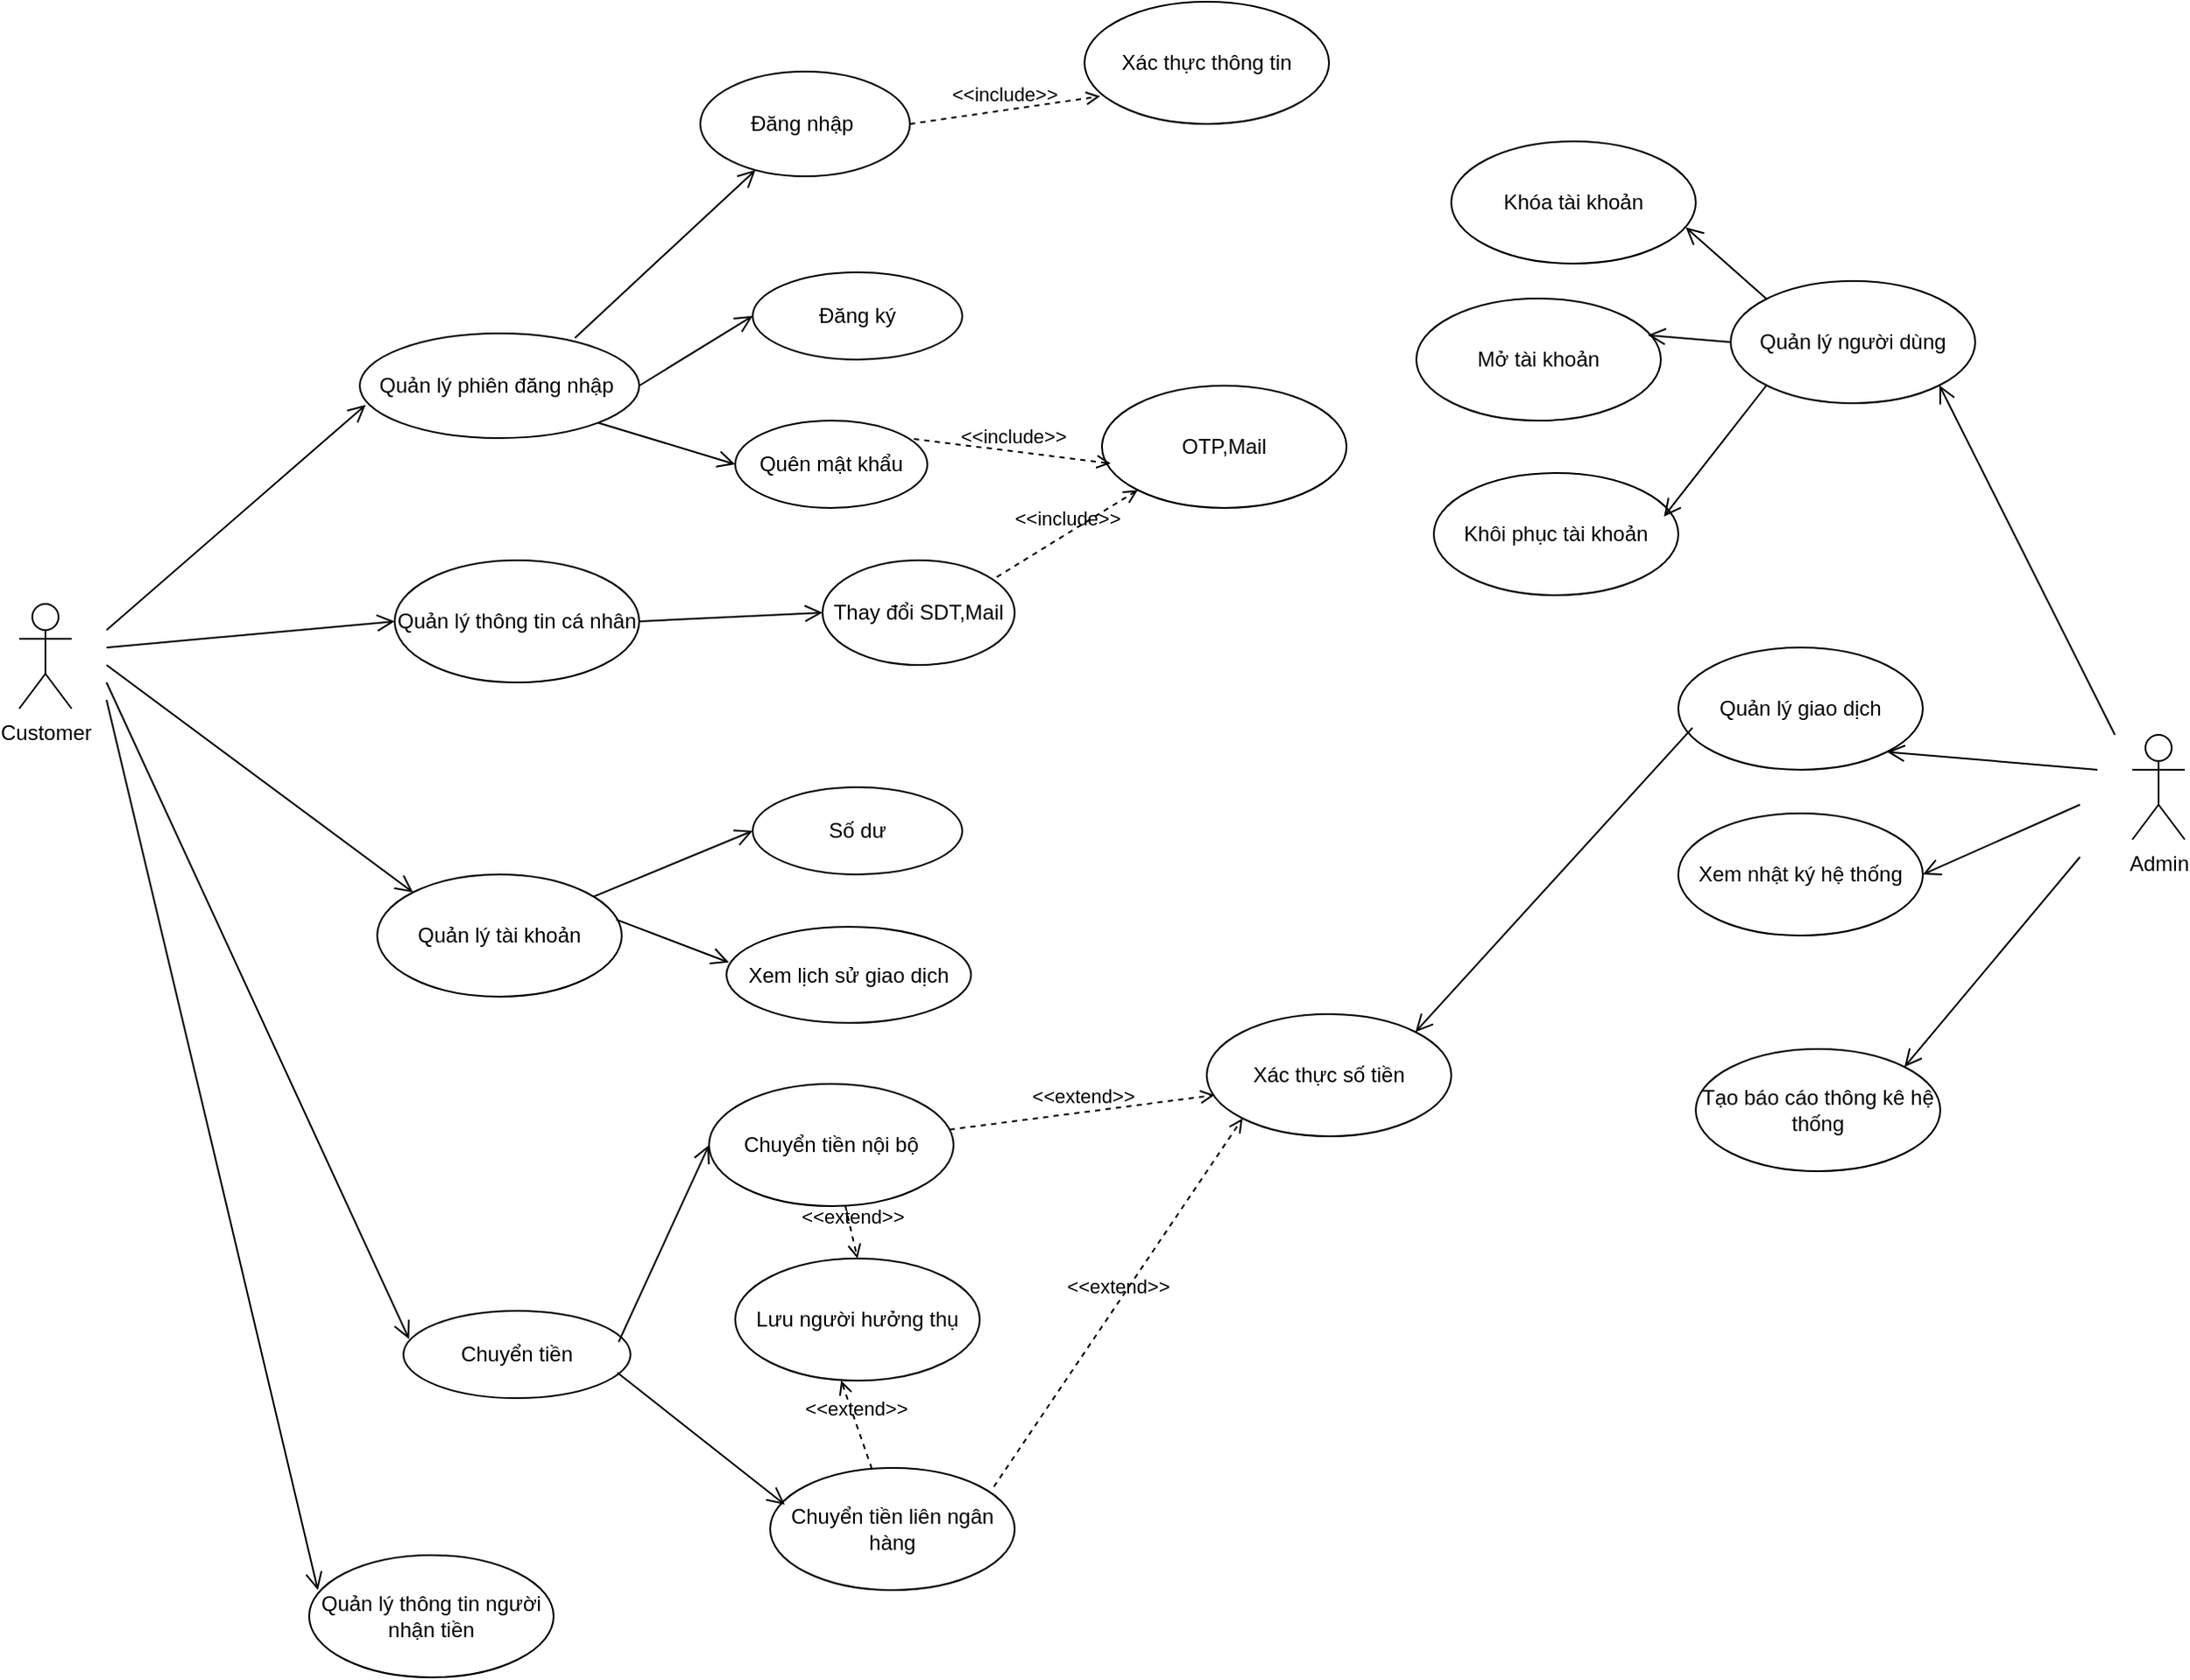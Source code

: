 <mxfile version="28.2.5">
  <diagram name="Page-1" id="lmdQN05xqU7odnzXDNff">
    <mxGraphModel dx="2316" dy="803" grid="1" gridSize="10" guides="1" tooltips="1" connect="1" arrows="1" fold="1" page="1" pageScale="1" pageWidth="827" pageHeight="1169" math="0" shadow="0">
      <root>
        <mxCell id="0" />
        <mxCell id="1" parent="0" />
        <mxCell id="2JzmWQng-mD-uJ_ku5Sm-11" value="Admin" style="shape=umlActor;verticalLabelPosition=bottom;verticalAlign=top;html=1;" vertex="1" parent="1">
          <mxGeometry x="630" y="540" width="30" height="60" as="geometry" />
        </mxCell>
        <mxCell id="2JzmWQng-mD-uJ_ku5Sm-23" value="" style="endArrow=open;startArrow=none;endFill=0;startFill=0;endSize=8;html=1;verticalAlign=bottom;labelBackgroundColor=none;strokeWidth=1;rounded=0;entryX=1;entryY=1;entryDx=0;entryDy=0;" edge="1" parent="1" target="2JzmWQng-mD-uJ_ku5Sm-36">
          <mxGeometry width="160" relative="1" as="geometry">
            <mxPoint x="620" y="540" as="sourcePoint" />
            <mxPoint x="38.36" y="320.98" as="targetPoint" />
          </mxGeometry>
        </mxCell>
        <mxCell id="2JzmWQng-mD-uJ_ku5Sm-24" value="" style="endArrow=open;startArrow=none;endFill=0;startFill=0;endSize=8;html=1;verticalAlign=bottom;labelBackgroundColor=none;strokeWidth=1;rounded=0;entryX=1;entryY=1;entryDx=0;entryDy=0;" edge="1" parent="1" target="2JzmWQng-mD-uJ_ku5Sm-38">
          <mxGeometry width="160" relative="1" as="geometry">
            <mxPoint x="610" y="560" as="sourcePoint" />
            <mxPoint x="50" y="465" as="targetPoint" />
          </mxGeometry>
        </mxCell>
        <mxCell id="2JzmWQng-mD-uJ_ku5Sm-26" value="" style="endArrow=open;startArrow=none;endFill=0;startFill=0;endSize=8;html=1;verticalAlign=bottom;labelBackgroundColor=none;strokeWidth=1;rounded=0;entryX=1;entryY=0;entryDx=0;entryDy=0;" edge="1" parent="1" target="2JzmWQng-mD-uJ_ku5Sm-40">
          <mxGeometry width="160" relative="1" as="geometry">
            <mxPoint x="600" y="610" as="sourcePoint" />
            <mxPoint x="58.25" y="716.2" as="targetPoint" />
          </mxGeometry>
        </mxCell>
        <mxCell id="2JzmWQng-mD-uJ_ku5Sm-27" value="" style="endArrow=open;startArrow=none;endFill=0;startFill=0;endSize=8;html=1;verticalAlign=bottom;labelBackgroundColor=none;strokeWidth=1;rounded=0;entryX=1;entryY=0.5;entryDx=0;entryDy=0;" edge="1" parent="1" target="2JzmWQng-mD-uJ_ku5Sm-39">
          <mxGeometry width="160" relative="1" as="geometry">
            <mxPoint x="600" y="580" as="sourcePoint" />
            <mxPoint x="74.995" y="570.508" as="targetPoint" />
          </mxGeometry>
        </mxCell>
        <mxCell id="2JzmWQng-mD-uJ_ku5Sm-36" value="Quản lý người dùng" style="ellipse;whiteSpace=wrap;html=1;" vertex="1" parent="1">
          <mxGeometry x="400" y="280" width="140" height="70" as="geometry" />
        </mxCell>
        <mxCell id="2JzmWQng-mD-uJ_ku5Sm-38" value="Quản lý giao dịch" style="ellipse;whiteSpace=wrap;html=1;" vertex="1" parent="1">
          <mxGeometry x="370" y="490" width="140" height="70" as="geometry" />
        </mxCell>
        <mxCell id="2JzmWQng-mD-uJ_ku5Sm-39" value="Xem nhật ký hệ thống" style="ellipse;whiteSpace=wrap;html=1;" vertex="1" parent="1">
          <mxGeometry x="370" y="585" width="140" height="70" as="geometry" />
        </mxCell>
        <mxCell id="2JzmWQng-mD-uJ_ku5Sm-40" value="Tạo báo cáo thông kê hệ thống" style="ellipse;whiteSpace=wrap;html=1;" vertex="1" parent="1">
          <mxGeometry x="380" y="720" width="140" height="70" as="geometry" />
        </mxCell>
        <mxCell id="2JzmWQng-mD-uJ_ku5Sm-141" value="Customer" style="shape=umlActor;verticalLabelPosition=bottom;verticalAlign=top;html=1;" vertex="1" parent="1">
          <mxGeometry x="-580" y="465" width="30" height="60" as="geometry" />
        </mxCell>
        <mxCell id="2JzmWQng-mD-uJ_ku5Sm-142" value="Quản lý phiên đăng nhập&amp;nbsp;" style="ellipse;whiteSpace=wrap;html=1;" vertex="1" parent="1">
          <mxGeometry x="-385" y="310" width="160" height="60" as="geometry" />
        </mxCell>
        <mxCell id="2JzmWQng-mD-uJ_ku5Sm-143" value="Quản lý tài khoản" style="ellipse;whiteSpace=wrap;html=1;" vertex="1" parent="1">
          <mxGeometry x="-375" y="620" width="140" height="70" as="geometry" />
        </mxCell>
        <mxCell id="2JzmWQng-mD-uJ_ku5Sm-144" value="Số dư" style="ellipse;whiteSpace=wrap;html=1;" vertex="1" parent="1">
          <mxGeometry x="-160" y="570" width="120" height="50" as="geometry" />
        </mxCell>
        <mxCell id="2JzmWQng-mD-uJ_ku5Sm-145" value="Chuyển tiền" style="ellipse;whiteSpace=wrap;html=1;" vertex="1" parent="1">
          <mxGeometry x="-360" y="870" width="130" height="50" as="geometry" />
        </mxCell>
        <mxCell id="2JzmWQng-mD-uJ_ku5Sm-146" value="Chuyển tiền liên ngân hàng" style="ellipse;whiteSpace=wrap;html=1;" vertex="1" parent="1">
          <mxGeometry x="-150" y="960" width="140" height="70" as="geometry" />
        </mxCell>
        <mxCell id="2JzmWQng-mD-uJ_ku5Sm-147" value="Xem lịch sử giao dịch" style="ellipse;whiteSpace=wrap;html=1;" vertex="1" parent="1">
          <mxGeometry x="-175" y="650" width="140" height="55" as="geometry" />
        </mxCell>
        <mxCell id="2JzmWQng-mD-uJ_ku5Sm-148" value="Chuyển tiền nội bộ" style="ellipse;whiteSpace=wrap;html=1;" vertex="1" parent="1">
          <mxGeometry x="-185" y="740" width="140" height="70" as="geometry" />
        </mxCell>
        <mxCell id="2JzmWQng-mD-uJ_ku5Sm-149" value="Đăng ký" style="ellipse;whiteSpace=wrap;html=1;" vertex="1" parent="1">
          <mxGeometry x="-160" y="275" width="120" height="50" as="geometry" />
        </mxCell>
        <mxCell id="2JzmWQng-mD-uJ_ku5Sm-150" value="Đăng nhập&amp;nbsp;" style="ellipse;whiteSpace=wrap;html=1;" vertex="1" parent="1">
          <mxGeometry x="-190" y="160" width="120" height="60" as="geometry" />
        </mxCell>
        <mxCell id="2JzmWQng-mD-uJ_ku5Sm-151" value="Quên mật khẩu" style="ellipse;whiteSpace=wrap;html=1;" vertex="1" parent="1">
          <mxGeometry x="-170" y="360" width="110" height="50" as="geometry" />
        </mxCell>
        <mxCell id="2JzmWQng-mD-uJ_ku5Sm-152" value="Quản lý thông tin cá nhân" style="ellipse;whiteSpace=wrap;html=1;" vertex="1" parent="1">
          <mxGeometry x="-365" y="440" width="140" height="70" as="geometry" />
        </mxCell>
        <mxCell id="2JzmWQng-mD-uJ_ku5Sm-153" value="" style="endArrow=open;startArrow=none;endFill=0;startFill=0;endSize=8;html=1;verticalAlign=bottom;labelBackgroundColor=none;strokeWidth=1;rounded=0;entryX=0.021;entryY=0.683;entryDx=0;entryDy=0;entryPerimeter=0;" edge="1" parent="1" target="2JzmWQng-mD-uJ_ku5Sm-142">
          <mxGeometry width="160" relative="1" as="geometry">
            <mxPoint x="-530" y="480" as="sourcePoint" />
            <mxPoint x="-40" y="420" as="targetPoint" />
          </mxGeometry>
        </mxCell>
        <mxCell id="2JzmWQng-mD-uJ_ku5Sm-154" value="" style="endArrow=open;startArrow=none;endFill=0;startFill=0;endSize=8;html=1;verticalAlign=bottom;labelBackgroundColor=none;strokeWidth=1;rounded=0;entryX=0;entryY=0.5;entryDx=0;entryDy=0;" edge="1" parent="1" target="2JzmWQng-mD-uJ_ku5Sm-152">
          <mxGeometry width="160" relative="1" as="geometry">
            <mxPoint x="-530" y="490" as="sourcePoint" />
            <mxPoint x="-332" y="420" as="targetPoint" />
          </mxGeometry>
        </mxCell>
        <mxCell id="2JzmWQng-mD-uJ_ku5Sm-155" value="" style="endArrow=open;startArrow=none;endFill=0;startFill=0;endSize=8;html=1;verticalAlign=bottom;labelBackgroundColor=none;strokeWidth=1;rounded=0;entryX=0.036;entryY=0.286;entryDx=0;entryDy=0;entryPerimeter=0;" edge="1" parent="1" target="2JzmWQng-mD-uJ_ku5Sm-158">
          <mxGeometry width="160" relative="1" as="geometry">
            <mxPoint x="-530" y="520" as="sourcePoint" />
            <mxPoint x="-312" y="430" as="targetPoint" />
          </mxGeometry>
        </mxCell>
        <mxCell id="2JzmWQng-mD-uJ_ku5Sm-156" value="" style="endArrow=open;startArrow=none;endFill=0;startFill=0;endSize=8;html=1;verticalAlign=bottom;labelBackgroundColor=none;strokeWidth=1;rounded=0;entryX=0.025;entryY=0.324;entryDx=0;entryDy=0;entryPerimeter=0;" edge="1" parent="1" target="2JzmWQng-mD-uJ_ku5Sm-145">
          <mxGeometry width="160" relative="1" as="geometry">
            <mxPoint x="-530" y="510" as="sourcePoint" />
            <mxPoint x="-312" y="430" as="targetPoint" />
          </mxGeometry>
        </mxCell>
        <mxCell id="2JzmWQng-mD-uJ_ku5Sm-157" value="" style="endArrow=open;startArrow=none;endFill=0;startFill=0;endSize=8;html=1;verticalAlign=bottom;labelBackgroundColor=none;strokeWidth=1;rounded=0;entryX=0;entryY=0;entryDx=0;entryDy=0;" edge="1" parent="1" target="2JzmWQng-mD-uJ_ku5Sm-143">
          <mxGeometry width="160" relative="1" as="geometry">
            <mxPoint x="-530" y="500" as="sourcePoint" />
            <mxPoint x="-312" y="430" as="targetPoint" />
          </mxGeometry>
        </mxCell>
        <mxCell id="2JzmWQng-mD-uJ_ku5Sm-158" value="Quản lý thông tin người nhận tiền" style="ellipse;whiteSpace=wrap;html=1;" vertex="1" parent="1">
          <mxGeometry x="-414" y="1010" width="140" height="70" as="geometry" />
        </mxCell>
        <mxCell id="2JzmWQng-mD-uJ_ku5Sm-159" value="" style="endArrow=open;startArrow=none;endFill=0;startFill=0;endSize=8;html=1;verticalAlign=bottom;labelBackgroundColor=none;strokeWidth=1;rounded=0;exitX=0.77;exitY=0.043;exitDx=0;exitDy=0;exitPerimeter=0;" edge="1" parent="1" source="2JzmWQng-mD-uJ_ku5Sm-142" target="2JzmWQng-mD-uJ_ku5Sm-150">
          <mxGeometry width="160" relative="1" as="geometry">
            <mxPoint x="-430" y="509" as="sourcePoint" />
            <mxPoint x="-282" y="380" as="targetPoint" />
          </mxGeometry>
        </mxCell>
        <mxCell id="2JzmWQng-mD-uJ_ku5Sm-160" value="" style="endArrow=open;startArrow=none;endFill=0;startFill=0;endSize=8;html=1;verticalAlign=bottom;labelBackgroundColor=none;strokeWidth=1;rounded=0;entryX=0;entryY=0.5;entryDx=0;entryDy=0;exitX=1;exitY=1;exitDx=0;exitDy=0;" edge="1" parent="1" source="2JzmWQng-mD-uJ_ku5Sm-142" target="2JzmWQng-mD-uJ_ku5Sm-151">
          <mxGeometry width="160" relative="1" as="geometry">
            <mxPoint x="-400" y="519" as="sourcePoint" />
            <mxPoint x="-252" y="390" as="targetPoint" />
          </mxGeometry>
        </mxCell>
        <mxCell id="2JzmWQng-mD-uJ_ku5Sm-161" value="" style="endArrow=open;startArrow=none;endFill=0;startFill=0;endSize=8;html=1;verticalAlign=bottom;labelBackgroundColor=none;strokeWidth=1;rounded=0;entryX=0;entryY=0.5;entryDx=0;entryDy=0;exitX=1;exitY=0.5;exitDx=0;exitDy=0;" edge="1" parent="1" source="2JzmWQng-mD-uJ_ku5Sm-142" target="2JzmWQng-mD-uJ_ku5Sm-149">
          <mxGeometry width="160" relative="1" as="geometry">
            <mxPoint x="-400" y="519" as="sourcePoint" />
            <mxPoint x="-252" y="390" as="targetPoint" />
          </mxGeometry>
        </mxCell>
        <mxCell id="2JzmWQng-mD-uJ_ku5Sm-162" value="" style="endArrow=open;startArrow=none;endFill=0;startFill=0;endSize=8;html=1;verticalAlign=bottom;labelBackgroundColor=none;strokeWidth=1;rounded=0;entryX=0;entryY=0.5;entryDx=0;entryDy=0;" edge="1" parent="1" source="2JzmWQng-mD-uJ_ku5Sm-143" target="2JzmWQng-mD-uJ_ku5Sm-144">
          <mxGeometry width="160" relative="1" as="geometry">
            <mxPoint x="-210" y="380" as="sourcePoint" />
            <mxPoint x="-120" y="489" as="targetPoint" />
          </mxGeometry>
        </mxCell>
        <mxCell id="2JzmWQng-mD-uJ_ku5Sm-163" value="" style="endArrow=open;startArrow=none;endFill=0;startFill=0;endSize=8;html=1;verticalAlign=bottom;labelBackgroundColor=none;strokeWidth=1;rounded=0;entryX=0.01;entryY=0.371;entryDx=0;entryDy=0;exitX=0.977;exitY=0.369;exitDx=0;exitDy=0;exitPerimeter=0;entryPerimeter=0;" edge="1" parent="1" source="2JzmWQng-mD-uJ_ku5Sm-143" target="2JzmWQng-mD-uJ_ku5Sm-147">
          <mxGeometry width="160" relative="1" as="geometry">
            <mxPoint x="60" y="490" as="sourcePoint" />
            <mxPoint x="148" y="534" as="targetPoint" />
          </mxGeometry>
        </mxCell>
        <mxCell id="2JzmWQng-mD-uJ_ku5Sm-164" value="" style="endArrow=open;startArrow=none;endFill=0;startFill=0;endSize=8;html=1;verticalAlign=bottom;labelBackgroundColor=none;strokeWidth=1;rounded=0;entryX=0;entryY=0.5;entryDx=0;entryDy=0;exitX=0.948;exitY=0.356;exitDx=0;exitDy=0;exitPerimeter=0;" edge="1" parent="1" source="2JzmWQng-mD-uJ_ku5Sm-145" target="2JzmWQng-mD-uJ_ku5Sm-148">
          <mxGeometry width="160" relative="1" as="geometry">
            <mxPoint x="-510" y="700" as="sourcePoint" />
            <mxPoint x="-422" y="744" as="targetPoint" />
          </mxGeometry>
        </mxCell>
        <mxCell id="2JzmWQng-mD-uJ_ku5Sm-165" value="" style="endArrow=open;startArrow=none;endFill=0;startFill=0;endSize=8;html=1;verticalAlign=bottom;labelBackgroundColor=none;strokeWidth=1;rounded=0;entryX=0.06;entryY=0.3;entryDx=0;entryDy=0;exitX=0.942;exitY=0.708;exitDx=0;exitDy=0;exitPerimeter=0;entryPerimeter=0;" edge="1" parent="1" source="2JzmWQng-mD-uJ_ku5Sm-145" target="2JzmWQng-mD-uJ_ku5Sm-146">
          <mxGeometry width="160" relative="1" as="geometry">
            <mxPoint x="110" y="640" as="sourcePoint" />
            <mxPoint x="198" y="684" as="targetPoint" />
          </mxGeometry>
        </mxCell>
        <mxCell id="2JzmWQng-mD-uJ_ku5Sm-166" value="Xác thực thông tin" style="ellipse;whiteSpace=wrap;html=1;" vertex="1" parent="1">
          <mxGeometry x="30" y="120" width="140" height="70" as="geometry" />
        </mxCell>
        <mxCell id="2JzmWQng-mD-uJ_ku5Sm-167" value="OTP,Mail" style="ellipse;whiteSpace=wrap;html=1;" vertex="1" parent="1">
          <mxGeometry x="40" y="340" width="140" height="70" as="geometry" />
        </mxCell>
        <mxCell id="2JzmWQng-mD-uJ_ku5Sm-171" value="&amp;lt;&amp;lt;include&amp;gt;&amp;gt;" style="html=1;verticalAlign=bottom;labelBackgroundColor=none;endArrow=open;endFill=0;dashed=1;rounded=0;exitX=1;exitY=0.5;exitDx=0;exitDy=0;entryX=0.064;entryY=0.774;entryDx=0;entryDy=0;entryPerimeter=0;" edge="1" parent="1" source="2JzmWQng-mD-uJ_ku5Sm-150" target="2JzmWQng-mD-uJ_ku5Sm-166">
          <mxGeometry width="160" relative="1" as="geometry">
            <mxPoint y="300" as="sourcePoint" />
            <mxPoint x="160" y="300" as="targetPoint" />
          </mxGeometry>
        </mxCell>
        <mxCell id="2JzmWQng-mD-uJ_ku5Sm-172" value="&amp;lt;&amp;lt;include&amp;gt;&amp;gt;" style="html=1;verticalAlign=bottom;labelBackgroundColor=none;endArrow=open;endFill=0;dashed=1;rounded=0;exitX=0.93;exitY=0.21;exitDx=0;exitDy=0;entryX=0.036;entryY=0.636;entryDx=0;entryDy=0;entryPerimeter=0;exitPerimeter=0;" edge="1" parent="1" source="2JzmWQng-mD-uJ_ku5Sm-151" target="2JzmWQng-mD-uJ_ku5Sm-167">
          <mxGeometry width="160" relative="1" as="geometry">
            <mxPoint x="-50" y="196" as="sourcePoint" />
            <mxPoint x="59" y="180" as="targetPoint" />
          </mxGeometry>
        </mxCell>
        <mxCell id="2JzmWQng-mD-uJ_ku5Sm-173" value="Thay đổi SDT,Mail" style="ellipse;whiteSpace=wrap;html=1;" vertex="1" parent="1">
          <mxGeometry x="-120" y="440" width="110" height="60" as="geometry" />
        </mxCell>
        <mxCell id="2JzmWQng-mD-uJ_ku5Sm-174" value="" style="endArrow=open;startArrow=none;endFill=0;startFill=0;endSize=8;html=1;verticalAlign=bottom;labelBackgroundColor=none;strokeWidth=1;rounded=0;entryX=0;entryY=0.5;entryDx=0;entryDy=0;exitX=1;exitY=0.5;exitDx=0;exitDy=0;" edge="1" parent="1" source="2JzmWQng-mD-uJ_ku5Sm-152" target="2JzmWQng-mD-uJ_ku5Sm-173">
          <mxGeometry width="160" relative="1" as="geometry">
            <mxPoint x="-200" y="390" as="sourcePoint" />
            <mxPoint x="-112" y="434" as="targetPoint" />
          </mxGeometry>
        </mxCell>
        <mxCell id="2JzmWQng-mD-uJ_ku5Sm-176" value="&amp;lt;&amp;lt;include&amp;gt;&amp;gt;" style="html=1;verticalAlign=bottom;labelBackgroundColor=none;endArrow=open;endFill=0;dashed=1;rounded=0;exitX=0.907;exitY=0.16;exitDx=0;exitDy=0;entryX=0;entryY=1;entryDx=0;entryDy=0;exitPerimeter=0;" edge="1" parent="1" source="2JzmWQng-mD-uJ_ku5Sm-173" target="2JzmWQng-mD-uJ_ku5Sm-167">
          <mxGeometry width="160" relative="1" as="geometry">
            <mxPoint x="-30" y="385" as="sourcePoint" />
            <mxPoint x="73" y="380" as="targetPoint" />
          </mxGeometry>
        </mxCell>
        <mxCell id="2JzmWQng-mD-uJ_ku5Sm-178" value="Lưu người hưởng thụ" style="ellipse;whiteSpace=wrap;html=1;" vertex="1" parent="1">
          <mxGeometry x="-170" y="840" width="140" height="70" as="geometry" />
        </mxCell>
        <mxCell id="2JzmWQng-mD-uJ_ku5Sm-179" value="&amp;lt;&amp;lt;extend&amp;gt;&amp;gt;" style="html=1;verticalAlign=bottom;labelBackgroundColor=none;endArrow=open;endFill=0;dashed=1;rounded=0;entryX=0.5;entryY=0;entryDx=0;entryDy=0;" edge="1" parent="1" source="2JzmWQng-mD-uJ_ku5Sm-148" target="2JzmWQng-mD-uJ_ku5Sm-178">
          <mxGeometry width="160" relative="1" as="geometry">
            <mxPoint x="-160" y="800" as="sourcePoint" />
            <mxPoint y="800" as="targetPoint" />
          </mxGeometry>
        </mxCell>
        <mxCell id="2JzmWQng-mD-uJ_ku5Sm-180" value="&amp;lt;&amp;lt;extend&amp;gt;&amp;gt;" style="html=1;verticalAlign=bottom;labelBackgroundColor=none;endArrow=open;endFill=0;dashed=1;rounded=0;entryX=0.433;entryY=0.999;entryDx=0;entryDy=0;entryPerimeter=0;" edge="1" parent="1" source="2JzmWQng-mD-uJ_ku5Sm-146" target="2JzmWQng-mD-uJ_ku5Sm-178">
          <mxGeometry width="160" relative="1" as="geometry">
            <mxPoint x="-10" y="800" as="sourcePoint" />
            <mxPoint x="83" y="824" as="targetPoint" />
          </mxGeometry>
        </mxCell>
        <mxCell id="2JzmWQng-mD-uJ_ku5Sm-181" value="Khóa tài khoản" style="ellipse;whiteSpace=wrap;html=1;" vertex="1" parent="1">
          <mxGeometry x="240" y="200" width="140" height="70" as="geometry" />
        </mxCell>
        <mxCell id="2JzmWQng-mD-uJ_ku5Sm-182" value="Mở tài khoản" style="ellipse;whiteSpace=wrap;html=1;" vertex="1" parent="1">
          <mxGeometry x="220" y="290" width="140" height="70" as="geometry" />
        </mxCell>
        <mxCell id="2JzmWQng-mD-uJ_ku5Sm-183" value="Khôi phục tài khoản" style="ellipse;whiteSpace=wrap;html=1;" vertex="1" parent="1">
          <mxGeometry x="230" y="390" width="140" height="70" as="geometry" />
        </mxCell>
        <mxCell id="2JzmWQng-mD-uJ_ku5Sm-184" value="" style="endArrow=open;startArrow=none;endFill=0;startFill=0;endSize=8;html=1;verticalAlign=bottom;labelBackgroundColor=none;strokeWidth=1;rounded=0;entryX=0.959;entryY=0.704;entryDx=0;entryDy=0;entryPerimeter=0;exitX=0;exitY=0;exitDx=0;exitDy=0;" edge="1" parent="1" source="2JzmWQng-mD-uJ_ku5Sm-36" target="2JzmWQng-mD-uJ_ku5Sm-181">
          <mxGeometry width="160" relative="1" as="geometry">
            <mxPoint x="420" y="300" as="sourcePoint" />
            <mxPoint x="560" y="420" as="targetPoint" />
          </mxGeometry>
        </mxCell>
        <mxCell id="2JzmWQng-mD-uJ_ku5Sm-185" value="" style="endArrow=open;startArrow=none;endFill=0;startFill=0;endSize=8;html=1;verticalAlign=bottom;labelBackgroundColor=none;strokeWidth=1;rounded=0;entryX=0.947;entryY=0.3;entryDx=0;entryDy=0;entryPerimeter=0;exitX=0;exitY=0.5;exitDx=0;exitDy=0;" edge="1" parent="1" source="2JzmWQng-mD-uJ_ku5Sm-36" target="2JzmWQng-mD-uJ_ku5Sm-182">
          <mxGeometry width="160" relative="1" as="geometry">
            <mxPoint x="436" y="312" as="sourcePoint" />
            <mxPoint x="390" y="270" as="targetPoint" />
          </mxGeometry>
        </mxCell>
        <mxCell id="2JzmWQng-mD-uJ_ku5Sm-186" value="" style="endArrow=open;startArrow=none;endFill=0;startFill=0;endSize=8;html=1;verticalAlign=bottom;labelBackgroundColor=none;strokeWidth=1;rounded=0;entryX=0.941;entryY=0.357;entryDx=0;entryDy=0;entryPerimeter=0;exitX=0;exitY=1;exitDx=0;exitDy=0;" edge="1" parent="1" source="2JzmWQng-mD-uJ_ku5Sm-36" target="2JzmWQng-mD-uJ_ku5Sm-183">
          <mxGeometry width="160" relative="1" as="geometry">
            <mxPoint x="426" y="382" as="sourcePoint" />
            <mxPoint x="380" y="340" as="targetPoint" />
          </mxGeometry>
        </mxCell>
        <mxCell id="2JzmWQng-mD-uJ_ku5Sm-187" value="Xác thực số tiền" style="ellipse;whiteSpace=wrap;html=1;" vertex="1" parent="1">
          <mxGeometry x="100" y="700" width="140" height="70" as="geometry" />
        </mxCell>
        <mxCell id="2JzmWQng-mD-uJ_ku5Sm-188" value="" style="endArrow=open;startArrow=none;endFill=0;startFill=0;endSize=8;html=1;verticalAlign=bottom;labelBackgroundColor=none;strokeWidth=1;rounded=0;entryX=1;entryY=0;entryDx=0;entryDy=0;exitX=0.058;exitY=0.656;exitDx=0;exitDy=0;exitPerimeter=0;" edge="1" parent="1" source="2JzmWQng-mD-uJ_ku5Sm-38" target="2JzmWQng-mD-uJ_ku5Sm-187">
          <mxGeometry width="160" relative="1" as="geometry">
            <mxPoint x="448" y="380" as="sourcePoint" />
            <mxPoint x="390" y="455" as="targetPoint" />
          </mxGeometry>
        </mxCell>
        <mxCell id="2JzmWQng-mD-uJ_ku5Sm-189" value="&amp;lt;&amp;lt;extend&amp;gt;&amp;gt;" style="html=1;verticalAlign=bottom;labelBackgroundColor=none;endArrow=open;endFill=0;dashed=1;rounded=0;entryX=0.032;entryY=0.663;entryDx=0;entryDy=0;entryPerimeter=0;" edge="1" parent="1" source="2JzmWQng-mD-uJ_ku5Sm-148" target="2JzmWQng-mD-uJ_ku5Sm-187">
          <mxGeometry width="160" relative="1" as="geometry">
            <mxPoint x="-70" y="630" as="sourcePoint" />
            <mxPoint x="90" y="630" as="targetPoint" />
          </mxGeometry>
        </mxCell>
        <mxCell id="2JzmWQng-mD-uJ_ku5Sm-190" value="&amp;lt;&amp;lt;extend&amp;gt;&amp;gt;" style="html=1;verticalAlign=bottom;labelBackgroundColor=none;endArrow=open;endFill=0;dashed=1;rounded=0;entryX=0;entryY=1;entryDx=0;entryDy=0;exitX=0.915;exitY=0.154;exitDx=0;exitDy=0;exitPerimeter=0;" edge="1" parent="1" source="2JzmWQng-mD-uJ_ku5Sm-146" target="2JzmWQng-mD-uJ_ku5Sm-187">
          <mxGeometry width="160" relative="1" as="geometry">
            <mxPoint x="-20" y="814" as="sourcePoint" />
            <mxPoint x="160" y="720" as="targetPoint" />
          </mxGeometry>
        </mxCell>
      </root>
    </mxGraphModel>
  </diagram>
</mxfile>
